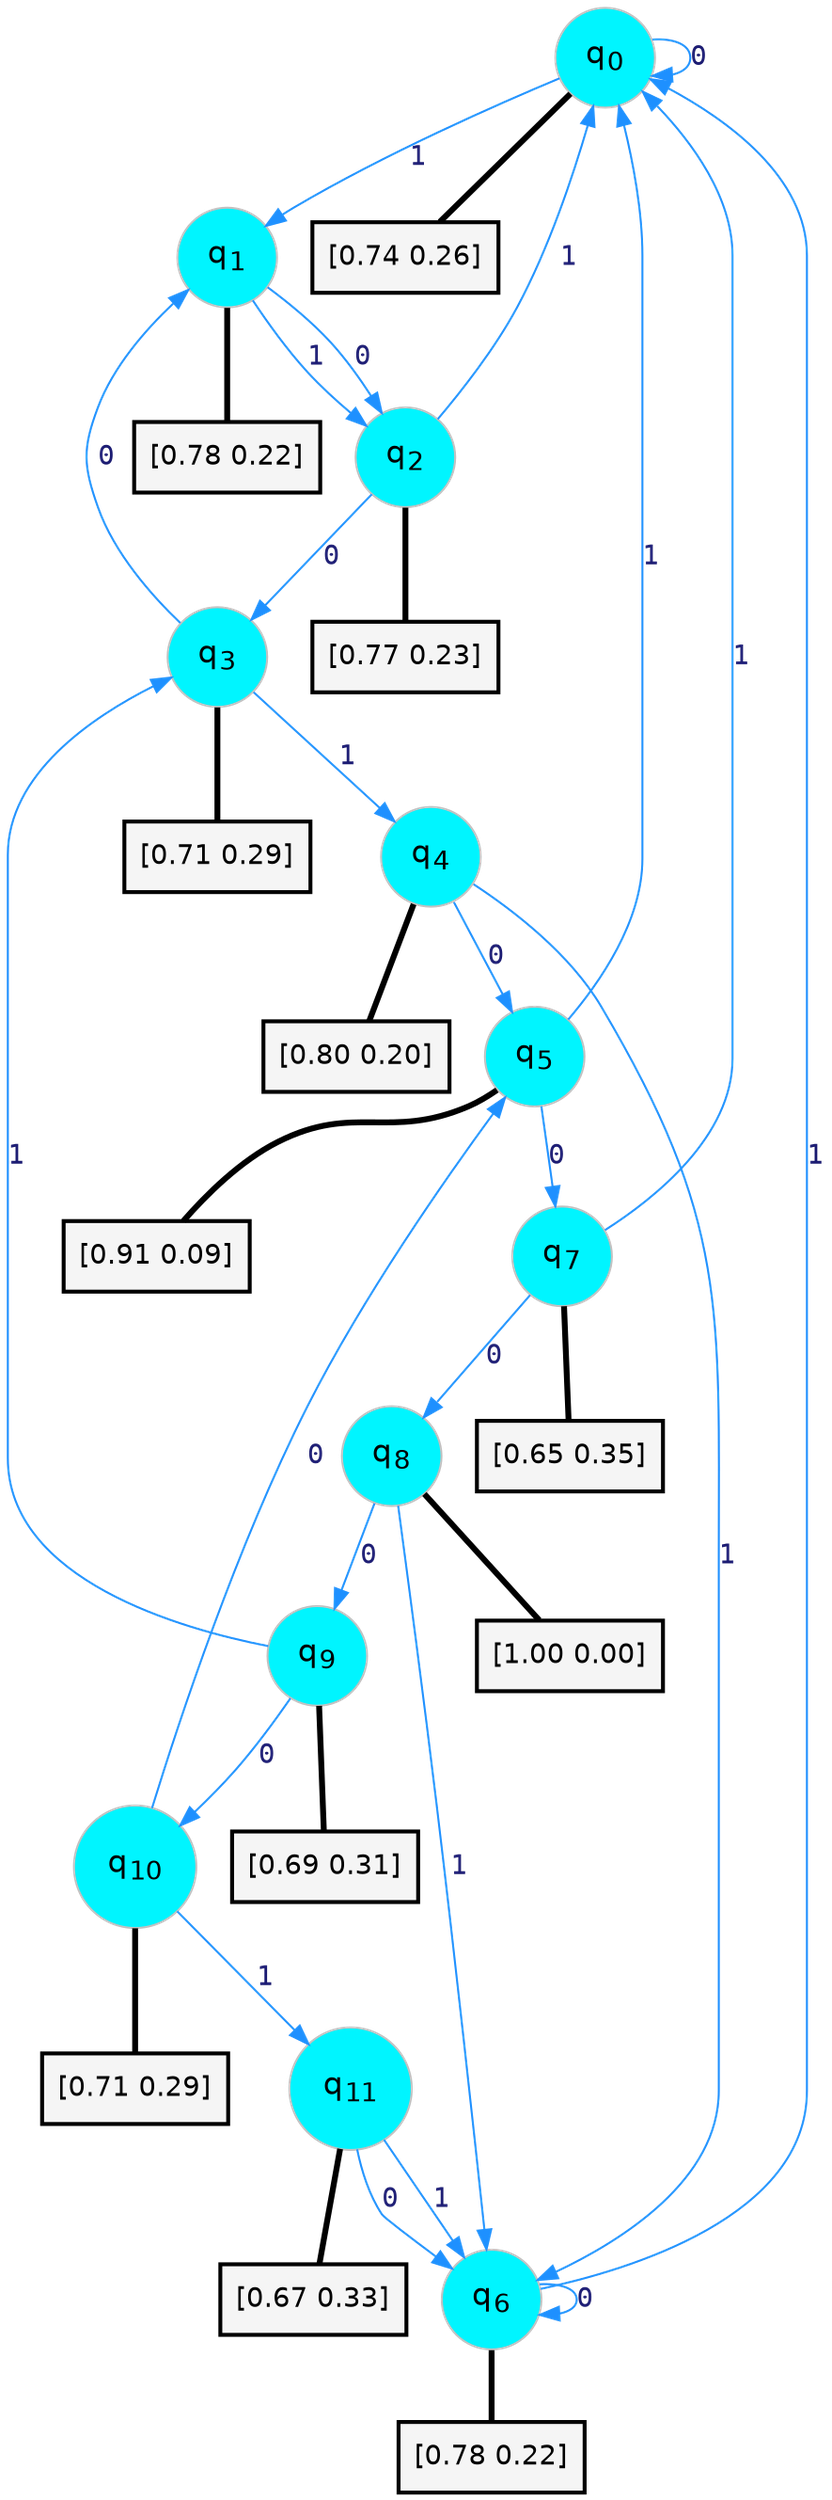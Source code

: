 digraph G {
graph [
bgcolor=transparent, dpi=300, rankdir=TD, size="40,25"];
node [
color=gray, fillcolor=turquoise1, fontcolor=black, fontname=Helvetica, fontsize=16, fontweight=bold, shape=circle, style=filled];
edge [
arrowsize=1, color=dodgerblue1, fontcolor=midnightblue, fontname=courier, fontweight=bold, penwidth=1, style=solid, weight=20];
0[label=<q<SUB>0</SUB>>];
1[label=<q<SUB>1</SUB>>];
2[label=<q<SUB>2</SUB>>];
3[label=<q<SUB>3</SUB>>];
4[label=<q<SUB>4</SUB>>];
5[label=<q<SUB>5</SUB>>];
6[label=<q<SUB>6</SUB>>];
7[label=<q<SUB>7</SUB>>];
8[label=<q<SUB>8</SUB>>];
9[label=<q<SUB>9</SUB>>];
10[label=<q<SUB>10</SUB>>];
11[label=<q<SUB>11</SUB>>];
12[label="[0.74 0.26]", shape=box,fontcolor=black, fontname=Helvetica, fontsize=14, penwidth=2, fillcolor=whitesmoke,color=black];
13[label="[0.78 0.22]", shape=box,fontcolor=black, fontname=Helvetica, fontsize=14, penwidth=2, fillcolor=whitesmoke,color=black];
14[label="[0.77 0.23]", shape=box,fontcolor=black, fontname=Helvetica, fontsize=14, penwidth=2, fillcolor=whitesmoke,color=black];
15[label="[0.71 0.29]", shape=box,fontcolor=black, fontname=Helvetica, fontsize=14, penwidth=2, fillcolor=whitesmoke,color=black];
16[label="[0.80 0.20]", shape=box,fontcolor=black, fontname=Helvetica, fontsize=14, penwidth=2, fillcolor=whitesmoke,color=black];
17[label="[0.91 0.09]", shape=box,fontcolor=black, fontname=Helvetica, fontsize=14, penwidth=2, fillcolor=whitesmoke,color=black];
18[label="[0.78 0.22]", shape=box,fontcolor=black, fontname=Helvetica, fontsize=14, penwidth=2, fillcolor=whitesmoke,color=black];
19[label="[0.65 0.35]", shape=box,fontcolor=black, fontname=Helvetica, fontsize=14, penwidth=2, fillcolor=whitesmoke,color=black];
20[label="[1.00 0.00]", shape=box,fontcolor=black, fontname=Helvetica, fontsize=14, penwidth=2, fillcolor=whitesmoke,color=black];
21[label="[0.69 0.31]", shape=box,fontcolor=black, fontname=Helvetica, fontsize=14, penwidth=2, fillcolor=whitesmoke,color=black];
22[label="[0.71 0.29]", shape=box,fontcolor=black, fontname=Helvetica, fontsize=14, penwidth=2, fillcolor=whitesmoke,color=black];
23[label="[0.67 0.33]", shape=box,fontcolor=black, fontname=Helvetica, fontsize=14, penwidth=2, fillcolor=whitesmoke,color=black];
0->0 [label=0];
0->1 [label=1];
0->12 [arrowhead=none, penwidth=3,color=black];
1->2 [label=0];
1->2 [label=1];
1->13 [arrowhead=none, penwidth=3,color=black];
2->3 [label=0];
2->0 [label=1];
2->14 [arrowhead=none, penwidth=3,color=black];
3->1 [label=0];
3->4 [label=1];
3->15 [arrowhead=none, penwidth=3,color=black];
4->5 [label=0];
4->6 [label=1];
4->16 [arrowhead=none, penwidth=3,color=black];
5->7 [label=0];
5->0 [label=1];
5->17 [arrowhead=none, penwidth=3,color=black];
6->6 [label=0];
6->0 [label=1];
6->18 [arrowhead=none, penwidth=3,color=black];
7->8 [label=0];
7->0 [label=1];
7->19 [arrowhead=none, penwidth=3,color=black];
8->9 [label=0];
8->6 [label=1];
8->20 [arrowhead=none, penwidth=3,color=black];
9->10 [label=0];
9->3 [label=1];
9->21 [arrowhead=none, penwidth=3,color=black];
10->5 [label=0];
10->11 [label=1];
10->22 [arrowhead=none, penwidth=3,color=black];
11->6 [label=0];
11->6 [label=1];
11->23 [arrowhead=none, penwidth=3,color=black];
}
